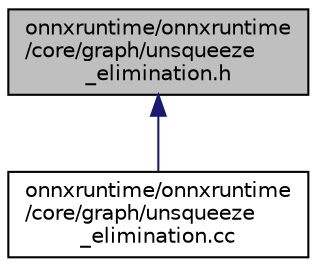 digraph "onnxruntime/onnxruntime/core/graph/unsqueeze_elimination.h"
{
  edge [fontname="Helvetica",fontsize="10",labelfontname="Helvetica",labelfontsize="10"];
  node [fontname="Helvetica",fontsize="10",shape=record];
  Node38 [label="onnxruntime/onnxruntime\l/core/graph/unsqueeze\l_elimination.h",height=0.2,width=0.4,color="black", fillcolor="grey75", style="filled", fontcolor="black"];
  Node38 -> Node39 [dir="back",color="midnightblue",fontsize="10",style="solid",fontname="Helvetica"];
  Node39 [label="onnxruntime/onnxruntime\l/core/graph/unsqueeze\l_elimination.cc",height=0.2,width=0.4,color="black", fillcolor="white", style="filled",URL="$unsqueeze__elimination_8cc.html"];
}
